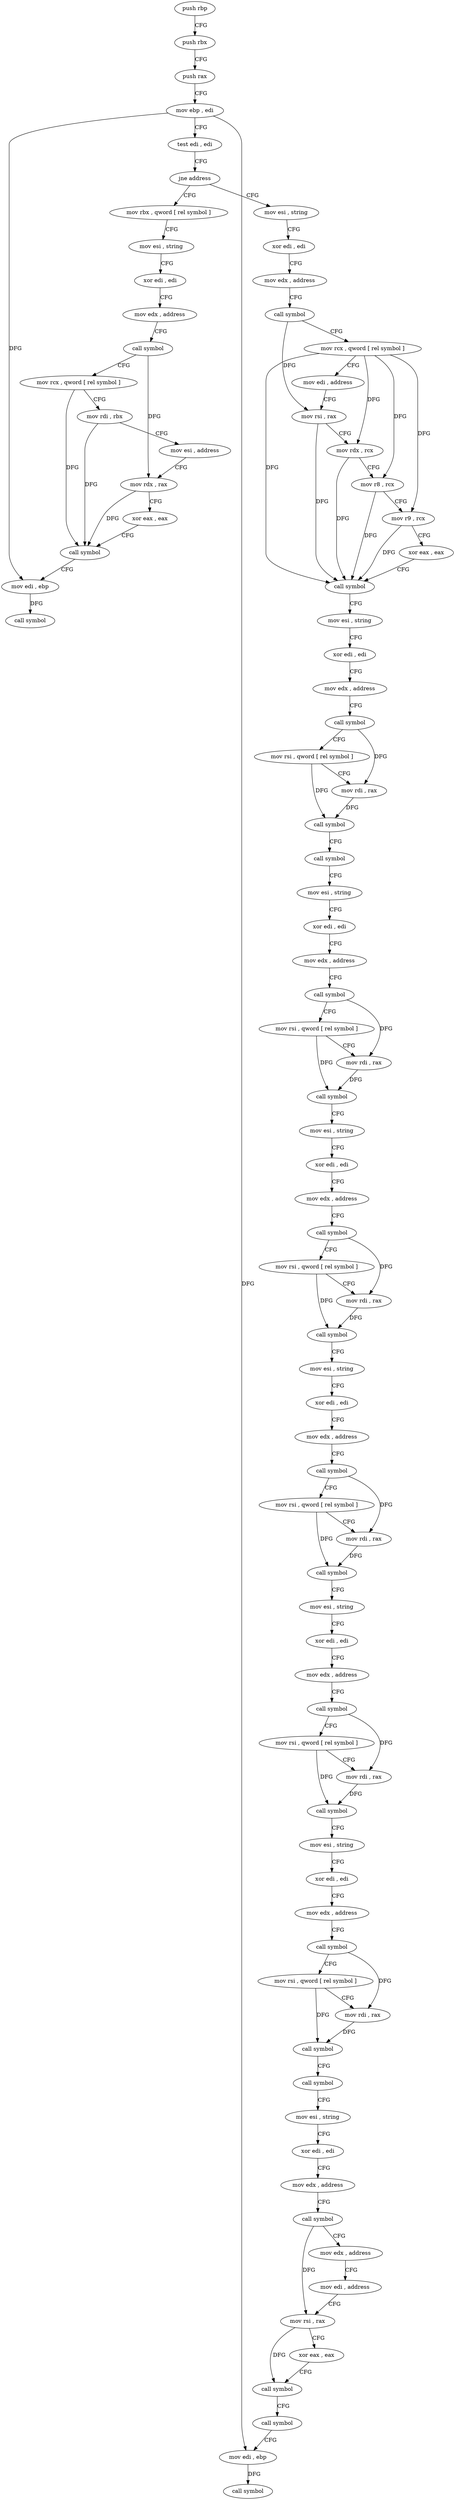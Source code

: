 digraph "func" {
"4202048" [label = "push rbp" ]
"4202049" [label = "push rbx" ]
"4202050" [label = "push rax" ]
"4202051" [label = "mov ebp , edi" ]
"4202053" [label = "test edi , edi" ]
"4202055" [label = "jne address" ]
"4202360" [label = "mov rbx , qword [ rel symbol ]" ]
"4202061" [label = "mov esi , string" ]
"4202367" [label = "mov esi , string" ]
"4202372" [label = "xor edi , edi" ]
"4202374" [label = "mov edx , address" ]
"4202379" [label = "call symbol" ]
"4202384" [label = "mov rcx , qword [ rel symbol ]" ]
"4202391" [label = "mov rdi , rbx" ]
"4202394" [label = "mov esi , address" ]
"4202399" [label = "mov rdx , rax" ]
"4202402" [label = "xor eax , eax" ]
"4202404" [label = "call symbol" ]
"4202409" [label = "mov edi , ebp" ]
"4202411" [label = "call symbol" ]
"4202066" [label = "xor edi , edi" ]
"4202068" [label = "mov edx , address" ]
"4202073" [label = "call symbol" ]
"4202078" [label = "mov rcx , qword [ rel symbol ]" ]
"4202085" [label = "mov edi , address" ]
"4202090" [label = "mov rsi , rax" ]
"4202093" [label = "mov rdx , rcx" ]
"4202096" [label = "mov r8 , rcx" ]
"4202099" [label = "mov r9 , rcx" ]
"4202102" [label = "xor eax , eax" ]
"4202104" [label = "call symbol" ]
"4202109" [label = "mov esi , string" ]
"4202114" [label = "xor edi , edi" ]
"4202116" [label = "mov edx , address" ]
"4202121" [label = "call symbol" ]
"4202126" [label = "mov rsi , qword [ rel symbol ]" ]
"4202133" [label = "mov rdi , rax" ]
"4202136" [label = "call symbol" ]
"4202141" [label = "call symbol" ]
"4202146" [label = "mov esi , string" ]
"4202151" [label = "xor edi , edi" ]
"4202153" [label = "mov edx , address" ]
"4202158" [label = "call symbol" ]
"4202163" [label = "mov rsi , qword [ rel symbol ]" ]
"4202170" [label = "mov rdi , rax" ]
"4202173" [label = "call symbol" ]
"4202178" [label = "mov esi , string" ]
"4202183" [label = "xor edi , edi" ]
"4202185" [label = "mov edx , address" ]
"4202190" [label = "call symbol" ]
"4202195" [label = "mov rsi , qword [ rel symbol ]" ]
"4202202" [label = "mov rdi , rax" ]
"4202205" [label = "call symbol" ]
"4202210" [label = "mov esi , string" ]
"4202215" [label = "xor edi , edi" ]
"4202217" [label = "mov edx , address" ]
"4202222" [label = "call symbol" ]
"4202227" [label = "mov rsi , qword [ rel symbol ]" ]
"4202234" [label = "mov rdi , rax" ]
"4202237" [label = "call symbol" ]
"4202242" [label = "mov esi , string" ]
"4202247" [label = "xor edi , edi" ]
"4202249" [label = "mov edx , address" ]
"4202254" [label = "call symbol" ]
"4202259" [label = "mov rsi , qword [ rel symbol ]" ]
"4202266" [label = "mov rdi , rax" ]
"4202269" [label = "call symbol" ]
"4202274" [label = "mov esi , string" ]
"4202279" [label = "xor edi , edi" ]
"4202281" [label = "mov edx , address" ]
"4202286" [label = "call symbol" ]
"4202291" [label = "mov rsi , qword [ rel symbol ]" ]
"4202298" [label = "mov rdi , rax" ]
"4202301" [label = "call symbol" ]
"4202306" [label = "call symbol" ]
"4202311" [label = "mov esi , string" ]
"4202316" [label = "xor edi , edi" ]
"4202318" [label = "mov edx , address" ]
"4202323" [label = "call symbol" ]
"4202328" [label = "mov edx , address" ]
"4202333" [label = "mov edi , address" ]
"4202338" [label = "mov rsi , rax" ]
"4202341" [label = "xor eax , eax" ]
"4202343" [label = "call symbol" ]
"4202348" [label = "call symbol" ]
"4202353" [label = "mov edi , ebp" ]
"4202355" [label = "call symbol" ]
"4202048" -> "4202049" [ label = "CFG" ]
"4202049" -> "4202050" [ label = "CFG" ]
"4202050" -> "4202051" [ label = "CFG" ]
"4202051" -> "4202053" [ label = "CFG" ]
"4202051" -> "4202409" [ label = "DFG" ]
"4202051" -> "4202353" [ label = "DFG" ]
"4202053" -> "4202055" [ label = "CFG" ]
"4202055" -> "4202360" [ label = "CFG" ]
"4202055" -> "4202061" [ label = "CFG" ]
"4202360" -> "4202367" [ label = "CFG" ]
"4202061" -> "4202066" [ label = "CFG" ]
"4202367" -> "4202372" [ label = "CFG" ]
"4202372" -> "4202374" [ label = "CFG" ]
"4202374" -> "4202379" [ label = "CFG" ]
"4202379" -> "4202384" [ label = "CFG" ]
"4202379" -> "4202399" [ label = "DFG" ]
"4202384" -> "4202391" [ label = "CFG" ]
"4202384" -> "4202404" [ label = "DFG" ]
"4202391" -> "4202394" [ label = "CFG" ]
"4202391" -> "4202404" [ label = "DFG" ]
"4202394" -> "4202399" [ label = "CFG" ]
"4202399" -> "4202402" [ label = "CFG" ]
"4202399" -> "4202404" [ label = "DFG" ]
"4202402" -> "4202404" [ label = "CFG" ]
"4202404" -> "4202409" [ label = "CFG" ]
"4202409" -> "4202411" [ label = "DFG" ]
"4202066" -> "4202068" [ label = "CFG" ]
"4202068" -> "4202073" [ label = "CFG" ]
"4202073" -> "4202078" [ label = "CFG" ]
"4202073" -> "4202090" [ label = "DFG" ]
"4202078" -> "4202085" [ label = "CFG" ]
"4202078" -> "4202093" [ label = "DFG" ]
"4202078" -> "4202096" [ label = "DFG" ]
"4202078" -> "4202099" [ label = "DFG" ]
"4202078" -> "4202104" [ label = "DFG" ]
"4202085" -> "4202090" [ label = "CFG" ]
"4202090" -> "4202093" [ label = "CFG" ]
"4202090" -> "4202104" [ label = "DFG" ]
"4202093" -> "4202096" [ label = "CFG" ]
"4202093" -> "4202104" [ label = "DFG" ]
"4202096" -> "4202099" [ label = "CFG" ]
"4202096" -> "4202104" [ label = "DFG" ]
"4202099" -> "4202102" [ label = "CFG" ]
"4202099" -> "4202104" [ label = "DFG" ]
"4202102" -> "4202104" [ label = "CFG" ]
"4202104" -> "4202109" [ label = "CFG" ]
"4202109" -> "4202114" [ label = "CFG" ]
"4202114" -> "4202116" [ label = "CFG" ]
"4202116" -> "4202121" [ label = "CFG" ]
"4202121" -> "4202126" [ label = "CFG" ]
"4202121" -> "4202133" [ label = "DFG" ]
"4202126" -> "4202133" [ label = "CFG" ]
"4202126" -> "4202136" [ label = "DFG" ]
"4202133" -> "4202136" [ label = "DFG" ]
"4202136" -> "4202141" [ label = "CFG" ]
"4202141" -> "4202146" [ label = "CFG" ]
"4202146" -> "4202151" [ label = "CFG" ]
"4202151" -> "4202153" [ label = "CFG" ]
"4202153" -> "4202158" [ label = "CFG" ]
"4202158" -> "4202163" [ label = "CFG" ]
"4202158" -> "4202170" [ label = "DFG" ]
"4202163" -> "4202170" [ label = "CFG" ]
"4202163" -> "4202173" [ label = "DFG" ]
"4202170" -> "4202173" [ label = "DFG" ]
"4202173" -> "4202178" [ label = "CFG" ]
"4202178" -> "4202183" [ label = "CFG" ]
"4202183" -> "4202185" [ label = "CFG" ]
"4202185" -> "4202190" [ label = "CFG" ]
"4202190" -> "4202195" [ label = "CFG" ]
"4202190" -> "4202202" [ label = "DFG" ]
"4202195" -> "4202202" [ label = "CFG" ]
"4202195" -> "4202205" [ label = "DFG" ]
"4202202" -> "4202205" [ label = "DFG" ]
"4202205" -> "4202210" [ label = "CFG" ]
"4202210" -> "4202215" [ label = "CFG" ]
"4202215" -> "4202217" [ label = "CFG" ]
"4202217" -> "4202222" [ label = "CFG" ]
"4202222" -> "4202227" [ label = "CFG" ]
"4202222" -> "4202234" [ label = "DFG" ]
"4202227" -> "4202234" [ label = "CFG" ]
"4202227" -> "4202237" [ label = "DFG" ]
"4202234" -> "4202237" [ label = "DFG" ]
"4202237" -> "4202242" [ label = "CFG" ]
"4202242" -> "4202247" [ label = "CFG" ]
"4202247" -> "4202249" [ label = "CFG" ]
"4202249" -> "4202254" [ label = "CFG" ]
"4202254" -> "4202259" [ label = "CFG" ]
"4202254" -> "4202266" [ label = "DFG" ]
"4202259" -> "4202266" [ label = "CFG" ]
"4202259" -> "4202269" [ label = "DFG" ]
"4202266" -> "4202269" [ label = "DFG" ]
"4202269" -> "4202274" [ label = "CFG" ]
"4202274" -> "4202279" [ label = "CFG" ]
"4202279" -> "4202281" [ label = "CFG" ]
"4202281" -> "4202286" [ label = "CFG" ]
"4202286" -> "4202291" [ label = "CFG" ]
"4202286" -> "4202298" [ label = "DFG" ]
"4202291" -> "4202298" [ label = "CFG" ]
"4202291" -> "4202301" [ label = "DFG" ]
"4202298" -> "4202301" [ label = "DFG" ]
"4202301" -> "4202306" [ label = "CFG" ]
"4202306" -> "4202311" [ label = "CFG" ]
"4202311" -> "4202316" [ label = "CFG" ]
"4202316" -> "4202318" [ label = "CFG" ]
"4202318" -> "4202323" [ label = "CFG" ]
"4202323" -> "4202328" [ label = "CFG" ]
"4202323" -> "4202338" [ label = "DFG" ]
"4202328" -> "4202333" [ label = "CFG" ]
"4202333" -> "4202338" [ label = "CFG" ]
"4202338" -> "4202341" [ label = "CFG" ]
"4202338" -> "4202343" [ label = "DFG" ]
"4202341" -> "4202343" [ label = "CFG" ]
"4202343" -> "4202348" [ label = "CFG" ]
"4202348" -> "4202353" [ label = "CFG" ]
"4202353" -> "4202355" [ label = "DFG" ]
}
